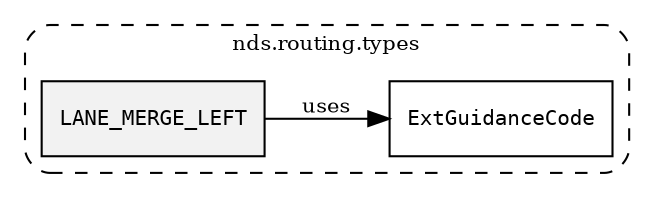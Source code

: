 /**
 * This dot file creates symbol collaboration diagram for LANE_MERGE_LEFT.
 */
digraph ZSERIO
{
    node [shape=box, fontsize=10];
    rankdir="LR";
    fontsize=10;
    tooltip="LANE_MERGE_LEFT collaboration diagram";

    subgraph "cluster_nds.routing.types"
    {
        style="dashed, rounded";
        label="nds.routing.types";
        tooltip="Package nds.routing.types";
        href="../../../content/packages/nds.routing.types.html#Package-nds-routing-types";
        target="_parent";

        "LANE_MERGE_LEFT" [style="filled", fillcolor="#0000000D", target="_parent", label=<<font face="monospace"><table align="center" border="0" cellspacing="0" cellpadding="0"><tr><td href="../../../content/packages/nds.routing.types.html#Constant-LANE_MERGE_LEFT" title="Constant defined in nds.routing.types">LANE_MERGE_LEFT</td></tr></table></font>>];
        "ExtGuidanceCode" [target="_parent", label=<<font face="monospace"><table align="center" border="0" cellspacing="0" cellpadding="0"><tr><td href="../../../content/packages/nds.routing.types.html#Subtype-ExtGuidanceCode" title="Subtype defined in nds.routing.types">ExtGuidanceCode</td></tr></table></font>>];
    }

    "LANE_MERGE_LEFT" -> "ExtGuidanceCode" [label="uses", fontsize=10];
}
